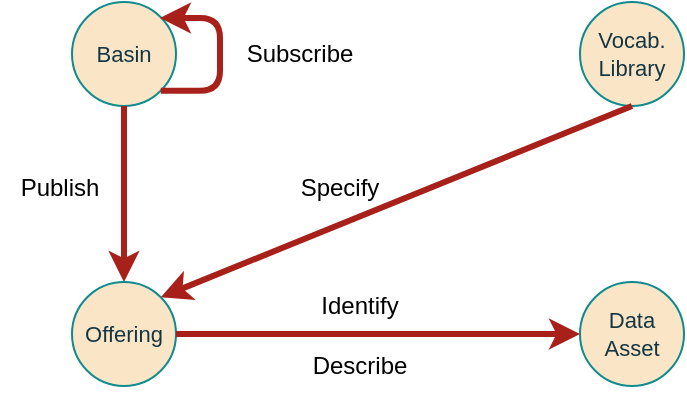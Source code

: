 <mxfile version="20.7.4" type="device"><diagram id="Xxy66k4GiAd_RfEjXmom" name="Page-1"><mxGraphModel dx="780" dy="544" grid="1" gridSize="10" guides="1" tooltips="1" connect="1" arrows="1" fold="1" page="1" pageScale="1" pageWidth="850" pageHeight="1100" background="#FFFFFF" math="1" shadow="0"><root><mxCell id="0"/><mxCell id="1" parent="0"/><mxCell id="nm4b1qJdmRlsf0xmqOdi-1" value="Basin" style="ellipse;whiteSpace=wrap;html=1;aspect=fixed;fillColor=#FAE5C7;strokeColor=#0F8B8D;fontColor=#143642;rounded=1;fontSize=11;" parent="1" vertex="1"><mxGeometry x="216" y="160" width="52" height="52" as="geometry"/></mxCell><mxCell id="nm4b1qJdmRlsf0xmqOdi-3" value="Vocab. Library" style="ellipse;whiteSpace=wrap;html=1;aspect=fixed;fillColor=#FAE5C7;strokeColor=#0F8B8D;fontColor=#143642;rounded=1;fontSize=11;" parent="1" vertex="1"><mxGeometry x="470" y="160" width="52" height="52" as="geometry"/></mxCell><mxCell id="nm4b1qJdmRlsf0xmqOdi-25" value="" style="endArrow=classic;html=1;rounded=1;fontColor=#143642;strokeColor=#A8201A;fillColor=#FAE5C7;edgeStyle=elbowEdgeStyle;exitX=1;exitY=1;exitDx=0;exitDy=0;strokeWidth=3;labelBackgroundColor=#DAD2D8;fontSize=11;" parent="1" source="nm4b1qJdmRlsf0xmqOdi-1" edge="1"><mxGeometry width="50" height="50" relative="1" as="geometry"><mxPoint x="280" y="320" as="sourcePoint"/><mxPoint x="260" y="168" as="targetPoint"/><Array as="points"><mxPoint x="290" y="190"/><mxPoint x="160" y="200"/></Array></mxGeometry></mxCell><mxCell id="nm4b1qJdmRlsf0xmqOdi-26" value="" style="endArrow=classic;html=1;rounded=1;fontColor=#143642;strokeColor=#A8201A;fillColor=#FAE5C7;edgeStyle=orthogonalEdgeStyle;exitX=0.5;exitY=1;exitDx=0;exitDy=0;entryX=0.5;entryY=0;entryDx=0;entryDy=0;strokeWidth=3;labelBackgroundColor=#DAD2D8;fontSize=11;" parent="1" source="nm4b1qJdmRlsf0xmqOdi-1" target="qx2z4QgRhcTF4yB3W0Pq-1" edge="1"><mxGeometry width="50" height="50" relative="1" as="geometry"><mxPoint x="268" y="201" as="sourcePoint"/><mxPoint x="329.849" y="259.151" as="targetPoint"/></mxGeometry></mxCell><mxCell id="qx2z4QgRhcTF4yB3W0Pq-1" value="Offering" style="ellipse;whiteSpace=wrap;html=1;aspect=fixed;fillColor=#FAE5C7;strokeColor=#0F8B8D;fontColor=#143642;rounded=1;fontSize=11;" parent="1" vertex="1"><mxGeometry x="216" y="300" width="52" height="52" as="geometry"/></mxCell><mxCell id="qx2z4QgRhcTF4yB3W0Pq-2" value="Data Asset" style="ellipse;whiteSpace=wrap;html=1;aspect=fixed;fillColor=#FAE5C7;strokeColor=#0F8B8D;fontColor=#143642;rounded=1;fontSize=11;" parent="1" vertex="1"><mxGeometry x="470" y="300" width="52" height="52" as="geometry"/></mxCell><mxCell id="qx2z4QgRhcTF4yB3W0Pq-4" value="Subscribe" style="text;html=1;strokeColor=none;fillColor=none;align=center;verticalAlign=middle;whiteSpace=wrap;rounded=0;" parent="1" vertex="1"><mxGeometry x="300" y="171" width="60" height="30" as="geometry"/></mxCell><mxCell id="qx2z4QgRhcTF4yB3W0Pq-5" value="Publish" style="text;html=1;strokeColor=none;fillColor=none;align=center;verticalAlign=middle;whiteSpace=wrap;rounded=0;" parent="1" vertex="1"><mxGeometry x="180" y="238" width="60" height="30" as="geometry"/></mxCell><mxCell id="qx2z4QgRhcTF4yB3W0Pq-7" value="" style="endArrow=classic;html=1;rounded=1;fontColor=#143642;strokeColor=#A8201A;fillColor=#FAE5C7;edgeStyle=orthogonalEdgeStyle;exitX=1;exitY=0.5;exitDx=0;exitDy=0;entryX=0;entryY=0.5;entryDx=0;entryDy=0;strokeWidth=3;labelBackgroundColor=#DAD2D8;fontSize=11;" parent="1" source="qx2z4QgRhcTF4yB3W0Pq-1" target="qx2z4QgRhcTF4yB3W0Pq-2" edge="1"><mxGeometry width="50" height="50" relative="1" as="geometry"><mxPoint x="247" y="222" as="sourcePoint"/><mxPoint x="247" y="320" as="targetPoint"/></mxGeometry></mxCell><mxCell id="qx2z4QgRhcTF4yB3W0Pq-8" value="Identify" style="text;html=1;strokeColor=none;fillColor=none;align=center;verticalAlign=middle;whiteSpace=wrap;rounded=0;" parent="1" vertex="1"><mxGeometry x="330" y="297" width="60" height="30" as="geometry"/></mxCell><mxCell id="qx2z4QgRhcTF4yB3W0Pq-9" value="Describe" style="text;html=1;strokeColor=none;fillColor=none;align=center;verticalAlign=middle;whiteSpace=wrap;rounded=0;" parent="1" vertex="1"><mxGeometry x="330" y="327" width="60" height="30" as="geometry"/></mxCell><mxCell id="qx2z4QgRhcTF4yB3W0Pq-10" value="" style="endArrow=classic;html=1;rounded=1;fontColor=#143642;strokeColor=#A8201A;fillColor=#FAE5C7;strokeWidth=3;labelBackgroundColor=#DAD2D8;fontSize=11;entryX=1;entryY=0;entryDx=0;entryDy=0;exitX=0.5;exitY=1;exitDx=0;exitDy=0;" parent="1" source="nm4b1qJdmRlsf0xmqOdi-3" target="qx2z4QgRhcTF4yB3W0Pq-1" edge="1"><mxGeometry width="50" height="50" relative="1" as="geometry"><mxPoint x="247" y="222" as="sourcePoint"/><mxPoint x="250" y="320" as="targetPoint"/></mxGeometry></mxCell><mxCell id="qx2z4QgRhcTF4yB3W0Pq-11" value="Specify" style="text;html=1;strokeColor=none;fillColor=none;align=center;verticalAlign=middle;whiteSpace=wrap;rounded=0;" parent="1" vertex="1"><mxGeometry x="320" y="238" width="60" height="30" as="geometry"/></mxCell></root></mxGraphModel></diagram></mxfile>